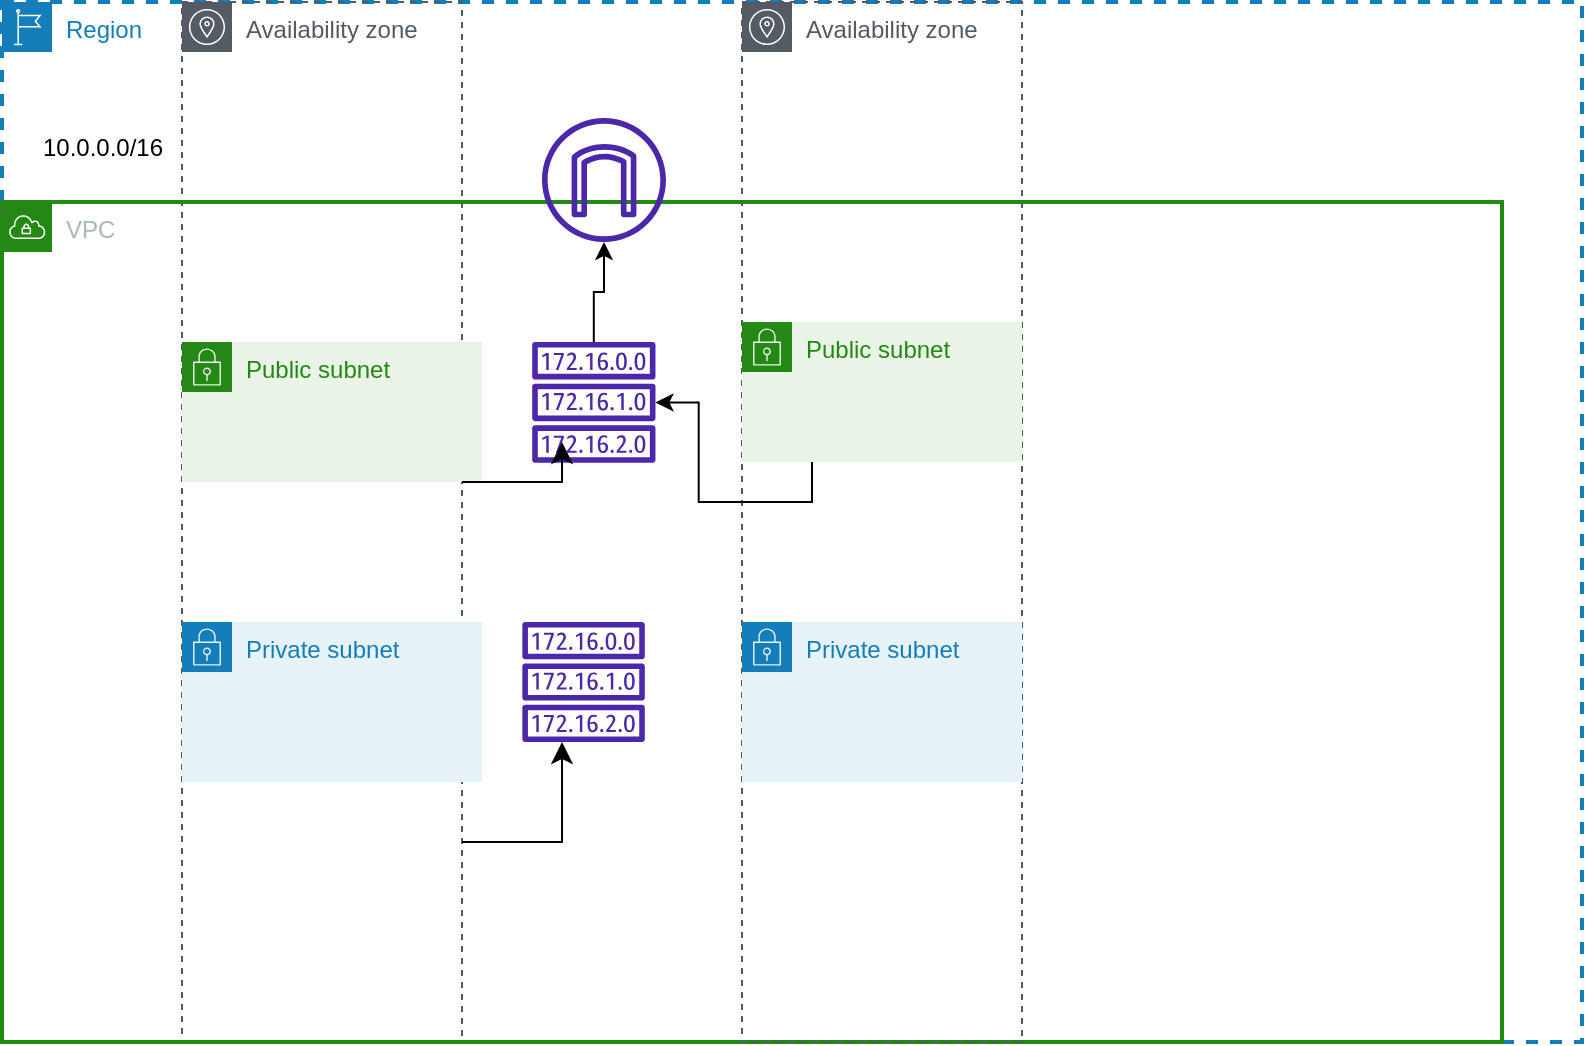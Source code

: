 <mxfile version="21.6.7" type="github">
  <diagram name="Page-1" id="UScII-_Q_ot3APFddnuS">
    <mxGraphModel dx="1434" dy="782" grid="1" gridSize="10" guides="1" tooltips="1" connect="1" arrows="1" fold="1" page="1" pageScale="1" pageWidth="850" pageHeight="1100" math="0" shadow="0">
      <root>
        <mxCell id="0" />
        <mxCell id="1" parent="0" />
        <mxCell id="b-tQPJfGgkMx1oq0Va0H-1" value="Region" style="points=[[0,0],[0.25,0],[0.5,0],[0.75,0],[1,0],[1,0.25],[1,0.5],[1,0.75],[1,1],[0.75,1],[0.5,1],[0.25,1],[0,1],[0,0.75],[0,0.5],[0,0.25]];outlineConnect=0;gradientColor=none;html=1;whiteSpace=wrap;fontSize=12;fontStyle=0;container=1;pointerEvents=0;collapsible=0;recursiveResize=0;shape=mxgraph.aws4.group;grIcon=mxgraph.aws4.group_region;strokeColor=#147EBA;fillColor=none;verticalAlign=top;align=left;spacingLeft=30;fontColor=#147EBA;dashed=1;perimeterSpacing=2;strokeWidth=2;" vertex="1" parent="1">
          <mxGeometry x="70" y="100" width="790" height="520" as="geometry" />
        </mxCell>
        <mxCell id="b-tQPJfGgkMx1oq0Va0H-2" value="Availability zone" style="sketch=0;outlineConnect=0;gradientColor=none;html=1;whiteSpace=wrap;fontSize=12;fontStyle=0;shape=mxgraph.aws4.group;grIcon=mxgraph.aws4.group_availability_zone;strokeColor=#545B64;fillColor=none;verticalAlign=top;align=left;spacingLeft=30;fontColor=#545B64;dashed=1;strokeWidth=1;" vertex="1" parent="b-tQPJfGgkMx1oq0Va0H-1">
          <mxGeometry x="90" width="140" height="520" as="geometry" />
        </mxCell>
        <mxCell id="b-tQPJfGgkMx1oq0Va0H-8" value="VPC" style="points=[[0,0],[0.25,0],[0.5,0],[0.75,0],[1,0],[1,0.25],[1,0.5],[1,0.75],[1,1],[0.75,1],[0.5,1],[0.25,1],[0,1],[0,0.75],[0,0.5],[0,0.25]];outlineConnect=0;gradientColor=none;html=1;whiteSpace=wrap;fontSize=12;fontStyle=0;container=1;pointerEvents=0;collapsible=0;recursiveResize=0;shape=mxgraph.aws4.group;grIcon=mxgraph.aws4.group_vpc;strokeColor=#248814;fillColor=none;verticalAlign=top;align=left;spacingLeft=30;fontColor=#AAB7B8;dashed=0;shadow=0;perimeterSpacing=2;strokeWidth=2;" vertex="1" parent="b-tQPJfGgkMx1oq0Va0H-1">
          <mxGeometry y="100" width="750" height="420" as="geometry" />
        </mxCell>
        <mxCell id="b-tQPJfGgkMx1oq0Va0H-11" value="Public subnet" style="points=[[0,0],[0.25,0],[0.5,0],[0.75,0],[1,0],[1,0.25],[1,0.5],[1,0.75],[1,1],[0.75,1],[0.5,1],[0.25,1],[0,1],[0,0.75],[0,0.5],[0,0.25]];outlineConnect=0;gradientColor=none;html=1;whiteSpace=wrap;fontSize=12;fontStyle=0;container=1;pointerEvents=0;collapsible=0;recursiveResize=0;shape=mxgraph.aws4.group;grIcon=mxgraph.aws4.group_security_group;grStroke=0;strokeColor=#248814;fillColor=#E9F3E6;verticalAlign=top;align=left;spacingLeft=30;fontColor=#248814;dashed=0;" vertex="1" parent="b-tQPJfGgkMx1oq0Va0H-8">
          <mxGeometry x="90" y="70" width="150" height="70" as="geometry" />
        </mxCell>
        <mxCell id="b-tQPJfGgkMx1oq0Va0H-13" value="Private subnet" style="points=[[0,0],[0.25,0],[0.5,0],[0.75,0],[1,0],[1,0.25],[1,0.5],[1,0.75],[1,1],[0.75,1],[0.5,1],[0.25,1],[0,1],[0,0.75],[0,0.5],[0,0.25]];outlineConnect=0;gradientColor=none;html=1;whiteSpace=wrap;fontSize=12;fontStyle=0;container=1;pointerEvents=0;collapsible=0;recursiveResize=0;shape=mxgraph.aws4.group;grIcon=mxgraph.aws4.group_security_group;grStroke=0;strokeColor=#147EBA;fillColor=#E6F2F8;verticalAlign=top;align=left;spacingLeft=30;fontColor=#147EBA;dashed=0;" vertex="1" parent="b-tQPJfGgkMx1oq0Va0H-8">
          <mxGeometry x="90" y="210" width="150" height="80" as="geometry" />
        </mxCell>
        <mxCell id="b-tQPJfGgkMx1oq0Va0H-20" value="" style="sketch=0;outlineConnect=0;fontColor=#232F3E;gradientColor=none;fillColor=#4D27AA;strokeColor=none;dashed=0;verticalLabelPosition=bottom;verticalAlign=top;align=center;html=1;fontSize=12;fontStyle=0;aspect=fixed;pointerEvents=1;shape=mxgraph.aws4.route_table;" vertex="1" parent="b-tQPJfGgkMx1oq0Va0H-8">
          <mxGeometry x="260" y="210" width="61.58" height="60" as="geometry" />
        </mxCell>
        <mxCell id="b-tQPJfGgkMx1oq0Va0H-21" value="" style="sketch=0;outlineConnect=0;fontColor=#232F3E;gradientColor=none;fillColor=#4D27AA;strokeColor=none;dashed=0;verticalLabelPosition=bottom;verticalAlign=top;align=center;html=1;fontSize=12;fontStyle=0;aspect=fixed;pointerEvents=1;shape=mxgraph.aws4.route_table;" vertex="1" parent="b-tQPJfGgkMx1oq0Va0H-8">
          <mxGeometry x="264.92" y="70" width="62" height="60.41" as="geometry" />
        </mxCell>
        <mxCell id="b-tQPJfGgkMx1oq0Va0H-35" value="" style="edgeStyle=segmentEdgeStyle;endArrow=classic;html=1;curved=0;rounded=0;endSize=8;startSize=8;" edge="1" parent="b-tQPJfGgkMx1oq0Va0H-8" source="b-tQPJfGgkMx1oq0Va0H-2">
          <mxGeometry width="50" height="50" relative="1" as="geometry">
            <mxPoint x="230" y="170" as="sourcePoint" />
            <mxPoint x="280" y="120" as="targetPoint" />
            <Array as="points">
              <mxPoint x="280" y="140" />
            </Array>
          </mxGeometry>
        </mxCell>
        <mxCell id="b-tQPJfGgkMx1oq0Va0H-43" value="" style="edgeStyle=segmentEdgeStyle;endArrow=classic;html=1;curved=0;rounded=0;endSize=8;startSize=8;" edge="1" parent="b-tQPJfGgkMx1oq0Va0H-8" source="b-tQPJfGgkMx1oq0Va0H-2">
          <mxGeometry width="50" height="50" relative="1" as="geometry">
            <mxPoint x="230" y="320" as="sourcePoint" />
            <mxPoint x="280" y="270" as="targetPoint" />
            <Array as="points">
              <mxPoint x="280" y="320" />
            </Array>
          </mxGeometry>
        </mxCell>
        <mxCell id="b-tQPJfGgkMx1oq0Va0H-16" value="Availability zone" style="sketch=0;outlineConnect=0;gradientColor=none;html=1;whiteSpace=wrap;fontSize=12;fontStyle=0;shape=mxgraph.aws4.group;grIcon=mxgraph.aws4.group_availability_zone;strokeColor=#545B64;fillColor=none;verticalAlign=top;align=left;spacingLeft=30;fontColor=#545B64;dashed=1;strokeWidth=1;" vertex="1" parent="b-tQPJfGgkMx1oq0Va0H-8">
          <mxGeometry x="370" y="-100" width="140" height="520" as="geometry" />
        </mxCell>
        <mxCell id="b-tQPJfGgkMx1oq0Va0H-18" value="Private subnet" style="points=[[0,0],[0.25,0],[0.5,0],[0.75,0],[1,0],[1,0.25],[1,0.5],[1,0.75],[1,1],[0.75,1],[0.5,1],[0.25,1],[0,1],[0,0.75],[0,0.5],[0,0.25]];outlineConnect=0;gradientColor=none;html=1;whiteSpace=wrap;fontSize=12;fontStyle=0;container=1;pointerEvents=0;collapsible=0;recursiveResize=0;shape=mxgraph.aws4.group;grIcon=mxgraph.aws4.group_security_group;grStroke=0;strokeColor=#147EBA;fillColor=#E6F2F8;verticalAlign=top;align=left;spacingLeft=30;fontColor=#147EBA;dashed=0;" vertex="1" parent="b-tQPJfGgkMx1oq0Va0H-8">
          <mxGeometry x="370" y="210" width="140" height="80" as="geometry" />
        </mxCell>
        <mxCell id="b-tQPJfGgkMx1oq0Va0H-57" style="edgeStyle=orthogonalEdgeStyle;rounded=0;orthogonalLoop=1;jettySize=auto;html=1;exitX=0.25;exitY=1;exitDx=0;exitDy=0;" edge="1" parent="b-tQPJfGgkMx1oq0Va0H-1" source="b-tQPJfGgkMx1oq0Va0H-19" target="b-tQPJfGgkMx1oq0Va0H-21">
          <mxGeometry relative="1" as="geometry" />
        </mxCell>
        <mxCell id="b-tQPJfGgkMx1oq0Va0H-19" value="Public subnet" style="points=[[0,0],[0.25,0],[0.5,0],[0.75,0],[1,0],[1,0.25],[1,0.5],[1,0.75],[1,1],[0.75,1],[0.5,1],[0.25,1],[0,1],[0,0.75],[0,0.5],[0,0.25]];outlineConnect=0;gradientColor=none;html=1;whiteSpace=wrap;fontSize=12;fontStyle=0;container=1;pointerEvents=0;collapsible=0;recursiveResize=0;shape=mxgraph.aws4.group;grIcon=mxgraph.aws4.group_security_group;grStroke=0;strokeColor=#248814;fillColor=#E9F3E6;verticalAlign=top;align=left;spacingLeft=30;fontColor=#248814;dashed=0;" vertex="1" parent="b-tQPJfGgkMx1oq0Va0H-1">
          <mxGeometry x="370" y="160" width="140" height="70" as="geometry" />
        </mxCell>
        <mxCell id="b-tQPJfGgkMx1oq0Va0H-22" value="" style="sketch=0;outlineConnect=0;fontColor=#232F3E;gradientColor=none;fillColor=#4D27AA;strokeColor=none;dashed=0;verticalLabelPosition=bottom;verticalAlign=top;align=center;html=1;fontSize=12;fontStyle=0;aspect=fixed;pointerEvents=1;shape=mxgraph.aws4.internet_gateway;" vertex="1" parent="b-tQPJfGgkMx1oq0Va0H-1">
          <mxGeometry x="270" y="58" width="62" height="62" as="geometry" />
        </mxCell>
        <mxCell id="b-tQPJfGgkMx1oq0Va0H-55" style="edgeStyle=orthogonalEdgeStyle;rounded=0;orthogonalLoop=1;jettySize=auto;html=1;" edge="1" parent="b-tQPJfGgkMx1oq0Va0H-1" source="b-tQPJfGgkMx1oq0Va0H-21" target="b-tQPJfGgkMx1oq0Va0H-22">
          <mxGeometry relative="1" as="geometry" />
        </mxCell>
        <mxCell id="b-tQPJfGgkMx1oq0Va0H-10" value="10.0.0.0/16" style="text;html=1;align=center;verticalAlign=middle;resizable=0;points=[];autosize=1;strokeColor=none;fillColor=none;" vertex="1" parent="1">
          <mxGeometry x="80" y="158" width="80" height="30" as="geometry" />
        </mxCell>
      </root>
    </mxGraphModel>
  </diagram>
</mxfile>

